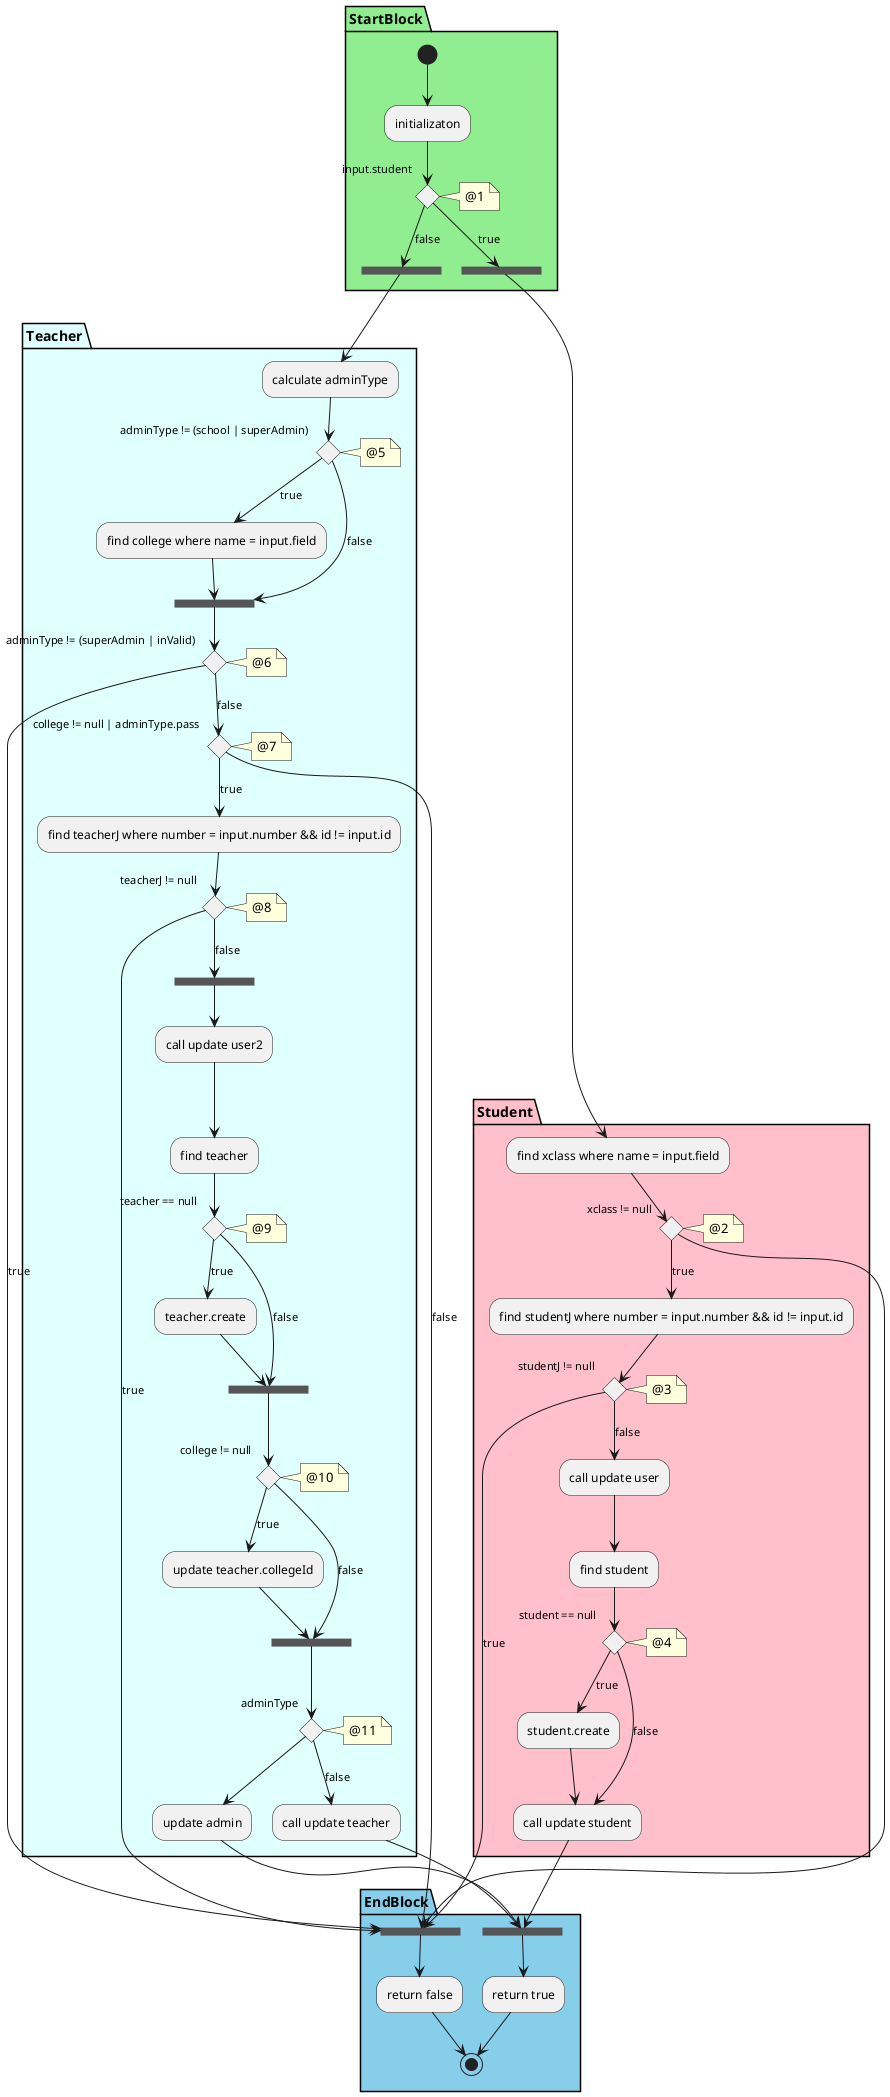 @startuml

partition EndBlock #SkyBlue {
    ==RouteT== --> return true
    --> (*)
    ==RouteF== --> return false
    --> (*)
}

partition StartBlock #LightGreen {
    (*) --> initializaton
    if input.student
    note right: @1
        --> [true] ==RouteStudent==
    else
        --> [false] ==RouteTeacher==
    endif
}


partition Student #Pink {
==RouteStudent== --> "find xclass where name = input.field"
if xclass != null
note right: @2
    -->[true] "find studentJ where number = input.number && id != input.id"
    if studentJ != null
    note right: @3
        --> [true] ==RouteF==
    else
        --> [false] call update user
        --> find student
        if student == null
        note right: @4
            --> [true] student.create
            --> call update student
        else
            --> [false] call update student
        endif
        --> ==RouteT==
    endif
else
    --> ==RouteF==
endif
}

partition Teacher #LightCyan {
==RouteTeacher== --> calculate adminType
if adminType != (school | superAdmin)
note right: @5
    --> [true] "find college where name = input.field"
    --> ==Route1==
else
    --> [false] ==Route1==
endif
if adminType != (superAdmin | inValid)
note right: @6
    --> [true] ==RouteF==
else
    --> [false] if college != null | adminType.pass
    note right: @7
        --> [true] "find teacherJ where number = input.number && id != input.id"
        if teacherJ != null
        note right: @8
            --> [true] ==RouteF==
        else
            --> [false] ==Route2==
        endif
        --> call update user2
        --> find teacher
        if teacher == null
        note right: @9
            --> [true] teacher.create
            --> ==Route3==
        else
            --> [false] ==Route3==
        endif
        if college != null
        note right: @10
            --> [true] update teacher.collegeId
            --> ==Route4==
        else
            --> [false] ==Route4==
        endif
        if adminType
        note right: @11
            --> update admin
            --> ==RouteT==
        else
            --> [false] call update teacher
            --> ==RouteT==
        endif
    else
        --> [false] ==RouteF==
    endif
endif
}



@enduml